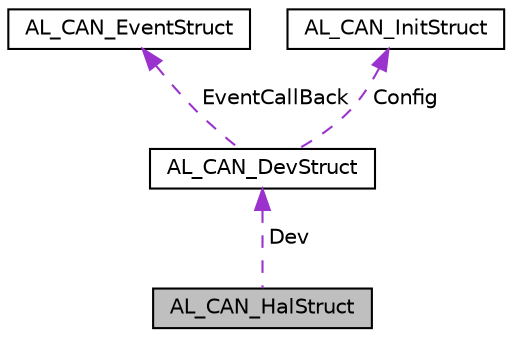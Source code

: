digraph "AL_CAN_HalStruct"
{
  edge [fontname="Helvetica",fontsize="10",labelfontname="Helvetica",labelfontsize="10"];
  node [fontname="Helvetica",fontsize="10",shape=record];
  Node1 [label="AL_CAN_HalStruct",height=0.2,width=0.4,color="black", fillcolor="grey75", style="filled", fontcolor="black"];
  Node2 -> Node1 [dir="back",color="darkorchid3",fontsize="10",style="dashed",label=" Dev" ,fontname="Helvetica"];
  Node2 [label="AL_CAN_DevStruct",height=0.2,width=0.4,color="black", fillcolor="white", style="filled",URL="$structAL__CAN__DevStruct.html",tooltip="Module device struct. "];
  Node3 -> Node2 [dir="back",color="darkorchid3",fontsize="10",style="dashed",label=" EventCallBack" ,fontname="Helvetica"];
  Node3 [label="AL_CAN_EventStruct",height=0.2,width=0.4,color="black", fillcolor="white", style="filled",URL="$structAL__CAN__EventStruct.html",tooltip="Event struct. "];
  Node4 -> Node2 [dir="back",color="darkorchid3",fontsize="10",style="dashed",label=" Config" ,fontname="Helvetica"];
  Node4 [label="AL_CAN_InitStruct",height=0.2,width=0.4,color="black", fillcolor="white", style="filled",URL="$structAL__CAN__InitStruct.html",tooltip="Module Init config struct. "];
}
